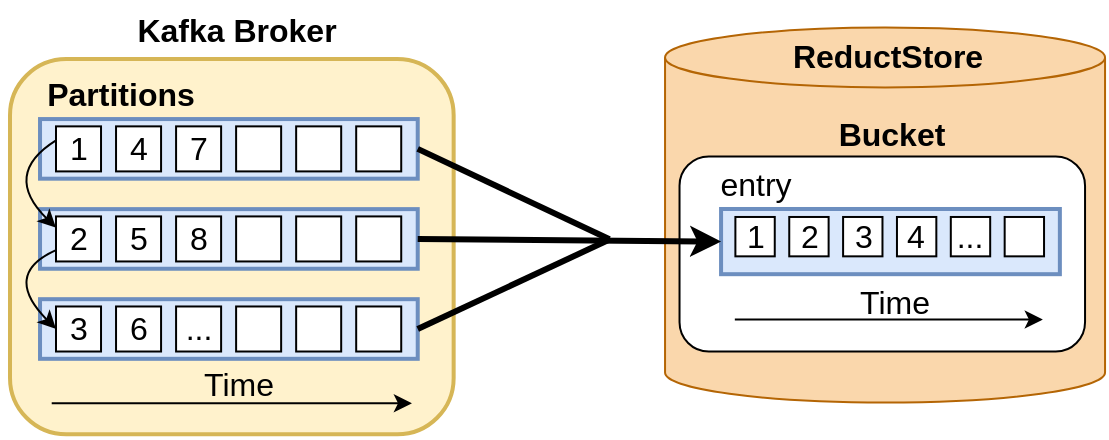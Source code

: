 <mxfile version="22.1.22" type="google">
  <diagram name="Page-1" id="jAifuNJDthCvdJXGJluR">
    <mxGraphModel grid="1" page="1" gridSize="10" guides="1" tooltips="1" connect="1" arrows="1" fold="1" pageScale="1" pageWidth="850" pageHeight="1100" math="0" shadow="0">
      <root>
        <mxCell id="0" />
        <mxCell id="1" parent="0" />
        <mxCell id="mfrZ8RxceW57AwsypyrB-18" value="" style="group" connectable="0" vertex="1" parent="1">
          <mxGeometry x="165.91" y="94.003" width="225.914" height="217.134" as="geometry" />
        </mxCell>
        <mxCell id="ZLIvic5A01CbYbalgH7_-54" value="Kafka Broker" style="text;html=1;align=center;verticalAlign=middle;resizable=0;points=[];autosize=1;strokeColor=none;fillColor=none;fontStyle=1;fontSize=16;container=0;" vertex="1" parent="mfrZ8RxceW57AwsypyrB-18">
          <mxGeometry x="57.582" width="120" height="30" as="geometry" />
        </mxCell>
        <mxCell id="ZLIvic5A01CbYbalgH7_-51" value="" style="whiteSpace=wrap;strokeWidth=2;verticalAlign=top;fillColor=#fff2cc;strokeColor=#d6b656;rounded=1;fontSize=16;container=0;" vertex="1" parent="mfrZ8RxceW57AwsypyrB-18">
          <mxGeometry x="4.095" y="29.514" width="221.819" height="187.619" as="geometry" />
        </mxCell>
        <mxCell id="ZLIvic5A01CbYbalgH7_-50" value="Partitions" style="text;html=1;align=center;verticalAlign=middle;resizable=0;points=[];autosize=1;strokeColor=none;fillColor=none;fontStyle=1;fontSize=16;container=0;" vertex="1" parent="mfrZ8RxceW57AwsypyrB-18">
          <mxGeometry x="9.483" y="32.019" width="100" height="30" as="geometry" />
        </mxCell>
        <mxCell id="ZLIvic5A01CbYbalgH7_-37" value="" style="whiteSpace=wrap;strokeWidth=2;fillColor=#dae8fc;strokeColor=#6c8ebf;horizontal=0;fontSize=16;container=0;" vertex="1" parent="mfrZ8RxceW57AwsypyrB-18">
          <mxGeometry x="19.104" y="149.591" width="188.851" height="29.809" as="geometry" />
        </mxCell>
        <mxCell id="ZLIvic5A01CbYbalgH7_-38" value="3" style="whiteSpace=wrap;html=1;aspect=fixed;fontSize=16;container=0;" vertex="1" parent="mfrZ8RxceW57AwsypyrB-18">
          <mxGeometry x="27.089" y="153.238" width="22.514" height="22.514" as="geometry" />
        </mxCell>
        <mxCell id="ZLIvic5A01CbYbalgH7_-39" value="6" style="whiteSpace=wrap;html=1;aspect=fixed;fontSize=16;container=0;" vertex="1" parent="mfrZ8RxceW57AwsypyrB-18">
          <mxGeometry x="57.109" y="153.238" width="22.514" height="22.514" as="geometry" />
        </mxCell>
        <mxCell id="ZLIvic5A01CbYbalgH7_-40" value="..." style="whiteSpace=wrap;html=1;aspect=fixed;fontSize=16;container=0;" vertex="1" parent="mfrZ8RxceW57AwsypyrB-18">
          <mxGeometry x="87.128" y="153.238" width="22.514" height="22.514" as="geometry" />
        </mxCell>
        <mxCell id="ZLIvic5A01CbYbalgH7_-41" value="" style="whiteSpace=wrap;html=1;aspect=fixed;fontSize=16;container=0;" vertex="1" parent="mfrZ8RxceW57AwsypyrB-18">
          <mxGeometry x="117.147" y="153.238" width="22.514" height="22.514" as="geometry" />
        </mxCell>
        <mxCell id="ZLIvic5A01CbYbalgH7_-42" value="" style="endArrow=classic;html=1;rounded=0;fontSize=16;" edge="1" parent="mfrZ8RxceW57AwsypyrB-18">
          <mxGeometry width="50" height="50" relative="1" as="geometry">
            <mxPoint x="24.943" y="201.621" as="sourcePoint" />
            <mxPoint x="205.058" y="201.621" as="targetPoint" />
          </mxGeometry>
        </mxCell>
        <mxCell id="ZLIvic5A01CbYbalgH7_-43" value="Time" style="edgeLabel;html=1;align=center;verticalAlign=middle;resizable=0;points=[];labelBackgroundColor=none;fontSize=16;container=0;" connectable="0" vertex="1" parent="ZLIvic5A01CbYbalgH7_-42">
          <mxGeometry x="-0.511" relative="1" as="geometry">
            <mxPoint x="49" y="-10" as="offset" />
          </mxGeometry>
        </mxCell>
        <mxCell id="ZLIvic5A01CbYbalgH7_-44" value="" style="whiteSpace=wrap;html=1;aspect=fixed;fontSize=16;container=0;" vertex="1" parent="mfrZ8RxceW57AwsypyrB-18">
          <mxGeometry x="177.185" y="153.238" width="22.514" height="22.514" as="geometry" />
        </mxCell>
        <mxCell id="ZLIvic5A01CbYbalgH7_-45" value="" style="whiteSpace=wrap;html=1;aspect=fixed;fontSize=16;container=0;" vertex="1" parent="mfrZ8RxceW57AwsypyrB-18">
          <mxGeometry x="147.166" y="153.238" width="22.514" height="22.514" as="geometry" />
        </mxCell>
        <mxCell id="ZLIvic5A01CbYbalgH7_-2" value="" style="whiteSpace=wrap;strokeWidth=2;fillColor=#dae8fc;strokeColor=#6c8ebf;horizontal=0;fontSize=16;container=0;" vertex="1" parent="mfrZ8RxceW57AwsypyrB-18">
          <mxGeometry x="19.104" y="59.533" width="188.851" height="29.809" as="geometry" />
        </mxCell>
        <mxCell id="ZLIvic5A01CbYbalgH7_-3" value="1" style="whiteSpace=wrap;html=1;aspect=fixed;fontSize=16;container=0;" vertex="1" parent="mfrZ8RxceW57AwsypyrB-18">
          <mxGeometry x="27.089" y="63.181" width="22.514" height="22.514" as="geometry" />
        </mxCell>
        <mxCell id="ZLIvic5A01CbYbalgH7_-4" value="4" style="whiteSpace=wrap;html=1;aspect=fixed;fontSize=16;container=0;" vertex="1" parent="mfrZ8RxceW57AwsypyrB-18">
          <mxGeometry x="57.109" y="63.181" width="22.514" height="22.514" as="geometry" />
        </mxCell>
        <mxCell id="ZLIvic5A01CbYbalgH7_-5" value="7" style="whiteSpace=wrap;html=1;aspect=fixed;fontSize=16;container=0;" vertex="1" parent="mfrZ8RxceW57AwsypyrB-18">
          <mxGeometry x="87.128" y="63.181" width="22.514" height="22.514" as="geometry" />
        </mxCell>
        <mxCell id="ZLIvic5A01CbYbalgH7_-6" value="" style="whiteSpace=wrap;html=1;aspect=fixed;fontSize=16;container=0;" vertex="1" parent="mfrZ8RxceW57AwsypyrB-18">
          <mxGeometry x="117.147" y="63.181" width="22.514" height="22.514" as="geometry" />
        </mxCell>
        <mxCell id="ZLIvic5A01CbYbalgH7_-8" value="" style="whiteSpace=wrap;html=1;aspect=fixed;fontSize=16;container=0;" vertex="1" parent="mfrZ8RxceW57AwsypyrB-18">
          <mxGeometry x="177.185" y="63.181" width="22.514" height="22.514" as="geometry" />
        </mxCell>
        <mxCell id="ZLIvic5A01CbYbalgH7_-9" value="" style="whiteSpace=wrap;html=1;aspect=fixed;fontSize=16;container=0;" vertex="1" parent="mfrZ8RxceW57AwsypyrB-18">
          <mxGeometry x="147.166" y="63.181" width="22.514" height="22.514" as="geometry" />
        </mxCell>
        <mxCell id="ZLIvic5A01CbYbalgH7_-27" value="" style="whiteSpace=wrap;strokeWidth=2;fillColor=#dae8fc;strokeColor=#6c8ebf;horizontal=0;fontSize=16;container=0;" vertex="1" parent="mfrZ8RxceW57AwsypyrB-18">
          <mxGeometry x="19.104" y="104.562" width="188.851" height="29.809" as="geometry" />
        </mxCell>
        <mxCell id="ZLIvic5A01CbYbalgH7_-28" value="2" style="whiteSpace=wrap;html=1;aspect=fixed;fontSize=16;container=0;" vertex="1" parent="mfrZ8RxceW57AwsypyrB-18">
          <mxGeometry x="27.089" y="108.209" width="22.514" height="22.514" as="geometry" />
        </mxCell>
        <mxCell id="ZLIvic5A01CbYbalgH7_-29" value="5" style="whiteSpace=wrap;html=1;aspect=fixed;fontSize=16;container=0;" vertex="1" parent="mfrZ8RxceW57AwsypyrB-18">
          <mxGeometry x="57.109" y="108.209" width="22.514" height="22.514" as="geometry" />
        </mxCell>
        <mxCell id="ZLIvic5A01CbYbalgH7_-30" value="8" style="whiteSpace=wrap;html=1;aspect=fixed;fontSize=16;container=0;" vertex="1" parent="mfrZ8RxceW57AwsypyrB-18">
          <mxGeometry x="87.128" y="108.209" width="22.514" height="22.514" as="geometry" />
        </mxCell>
        <mxCell id="ZLIvic5A01CbYbalgH7_-31" value="" style="whiteSpace=wrap;html=1;aspect=fixed;fontSize=16;container=0;" vertex="1" parent="mfrZ8RxceW57AwsypyrB-18">
          <mxGeometry x="117.147" y="108.209" width="22.514" height="22.514" as="geometry" />
        </mxCell>
        <mxCell id="ZLIvic5A01CbYbalgH7_-34" value="" style="whiteSpace=wrap;html=1;aspect=fixed;fontSize=16;container=0;" vertex="1" parent="mfrZ8RxceW57AwsypyrB-18">
          <mxGeometry x="177.185" y="108.209" width="22.514" height="22.514" as="geometry" />
        </mxCell>
        <mxCell id="ZLIvic5A01CbYbalgH7_-35" value="" style="whiteSpace=wrap;html=1;aspect=fixed;fontSize=16;container=0;" vertex="1" parent="mfrZ8RxceW57AwsypyrB-18">
          <mxGeometry x="147.166" y="108.209" width="22.514" height="22.514" as="geometry" />
        </mxCell>
        <mxCell id="mfrZ8RxceW57AwsypyrB-11" value="" style="curved=1;endArrow=classic;html=1;rounded=0;entryX=0;entryY=0.25;entryDx=0;entryDy=0;" edge="1" parent="mfrZ8RxceW57AwsypyrB-18" target="ZLIvic5A01CbYbalgH7_-28">
          <mxGeometry width="50" height="50" relative="1" as="geometry">
            <mxPoint x="27.09" y="70.147" as="sourcePoint" />
            <mxPoint x="17.09" y="180.147" as="targetPoint" />
            <Array as="points">
              <mxPoint y="87.067" />
            </Array>
          </mxGeometry>
        </mxCell>
        <mxCell id="mfrZ8RxceW57AwsypyrB-16" value="" style="curved=1;endArrow=classic;html=1;rounded=0;entryX=0;entryY=0.5;entryDx=0;entryDy=0;exitX=0;exitY=0.75;exitDx=0;exitDy=0;" edge="1" parent="mfrZ8RxceW57AwsypyrB-18" source="ZLIvic5A01CbYbalgH7_-28" target="ZLIvic5A01CbYbalgH7_-38">
          <mxGeometry width="50" height="50" relative="1" as="geometry">
            <mxPoint x="-12.91" y="117.067" as="sourcePoint" />
            <mxPoint x="-12.896" y="160.482" as="targetPoint" />
            <Array as="points">
              <mxPoint y="137.067" />
            </Array>
          </mxGeometry>
        </mxCell>
        <mxCell id="mfrZ8RxceW57AwsypyrB-19" value="" style="group" connectable="0" vertex="1" parent="1">
          <mxGeometry x="497.526" y="107.691" width="220.0" height="187.62" as="geometry" />
        </mxCell>
        <mxCell id="ZLIvic5A01CbYbalgH7_-60" value="" style="shape=cylinder3;whiteSpace=wrap;html=1;boundedLbl=1;backgroundOutline=1;size=15;fillColor=#fad7ac;strokeColor=#b46504;container=0;" vertex="1" parent="mfrZ8RxceW57AwsypyrB-19">
          <mxGeometry width="220" height="187.62" as="geometry" />
        </mxCell>
        <mxCell id="ZLIvic5A01CbYbalgH7_-85" value="&lt;b&gt;ReductStore&lt;/b&gt;" style="text;html=1;strokeColor=none;fillColor=none;align=center;verticalAlign=middle;whiteSpace=wrap;rounded=0;fontSize=16;container=0;" vertex="1" parent="mfrZ8RxceW57AwsypyrB-19">
          <mxGeometry x="83.067" y="3" width="56.496" height="22.514" as="geometry" />
        </mxCell>
        <mxCell id="ZLIvic5A01CbYbalgH7_-61" value="" style="rounded=1;whiteSpace=wrap;html=1;fontSize=16;container=0;" vertex="1" parent="mfrZ8RxceW57AwsypyrB-19">
          <mxGeometry x="7.24" y="64.54" width="202.76" height="97.559" as="geometry" />
        </mxCell>
        <mxCell id="ZLIvic5A01CbYbalgH7_-67" value="entry" style="text;html=1;strokeColor=none;fillColor=none;align=center;verticalAlign=middle;whiteSpace=wrap;rounded=0;fontSize=16;container=0;" vertex="1" parent="mfrZ8RxceW57AwsypyrB-19">
          <mxGeometry x="21.942" y="67.291" width="48.448" height="22.514" as="geometry" />
        </mxCell>
        <mxCell id="ZLIvic5A01CbYbalgH7_-80" value="Bucket" style="text;html=1;strokeColor=none;fillColor=none;align=center;verticalAlign=middle;whiteSpace=wrap;rounded=0;fontSize=16;fontStyle=1;container=0;" vertex="1" parent="mfrZ8RxceW57AwsypyrB-19">
          <mxGeometry x="67.55" y="42.025" width="92.4" height="22.514" as="geometry" />
        </mxCell>
        <mxCell id="ZLIvic5A01CbYbalgH7_-101" value="" style="endArrow=classic;html=1;rounded=0;fontSize=16;" edge="1" parent="mfrZ8RxceW57AwsypyrB-19">
          <mxGeometry width="50" height="50" relative="1" as="geometry">
            <mxPoint x="34.891" y="146.087" as="sourcePoint" />
            <mxPoint x="188.891" y="146.087" as="targetPoint" />
          </mxGeometry>
        </mxCell>
        <mxCell id="ZLIvic5A01CbYbalgH7_-102" value="Time" style="edgeLabel;html=1;align=center;verticalAlign=middle;resizable=0;points=[];labelBackgroundColor=none;fontSize=16;container=0;" connectable="0" vertex="1" parent="ZLIvic5A01CbYbalgH7_-101">
          <mxGeometry x="-0.511" relative="1" as="geometry">
            <mxPoint x="42" y="-9" as="offset" />
          </mxGeometry>
        </mxCell>
        <mxCell id="ZLIvic5A01CbYbalgH7_-93" value="" style="whiteSpace=wrap;strokeWidth=2;fillColor=#dae8fc;strokeColor=#6c8ebf;horizontal=0;fontSize=16;container=0;" vertex="1" parent="mfrZ8RxceW57AwsypyrB-19">
          <mxGeometry x="28.008" y="90.805" width="169.4" height="32.602" as="geometry" />
        </mxCell>
        <mxCell id="ZLIvic5A01CbYbalgH7_-94" value="1" style="whiteSpace=wrap;html=1;aspect=fixed;fontSize=16;container=0;" vertex="1" parent="mfrZ8RxceW57AwsypyrB-19">
          <mxGeometry x="35.17" y="94.794" width="19.683" height="19.683" as="geometry" />
        </mxCell>
        <mxCell id="ZLIvic5A01CbYbalgH7_-95" value="2" style="whiteSpace=wrap;html=1;aspect=fixed;fontSize=16;container=0;" vertex="1" parent="mfrZ8RxceW57AwsypyrB-19">
          <mxGeometry x="62.098" y="94.794" width="19.683" height="19.683" as="geometry" />
        </mxCell>
        <mxCell id="ZLIvic5A01CbYbalgH7_-96" value="3" style="whiteSpace=wrap;html=1;aspect=fixed;fontSize=16;container=0;" vertex="1" parent="mfrZ8RxceW57AwsypyrB-19">
          <mxGeometry x="89.025" y="94.794" width="19.683" height="19.683" as="geometry" />
        </mxCell>
        <mxCell id="ZLIvic5A01CbYbalgH7_-97" value="4" style="whiteSpace=wrap;html=1;aspect=fixed;fontSize=16;container=0;" vertex="1" parent="mfrZ8RxceW57AwsypyrB-19">
          <mxGeometry x="115.953" y="94.794" width="19.683" height="19.683" as="geometry" />
        </mxCell>
        <mxCell id="ZLIvic5A01CbYbalgH7_-98" value="" style="whiteSpace=wrap;html=1;aspect=fixed;fontSize=16;container=0;" vertex="1" parent="mfrZ8RxceW57AwsypyrB-19">
          <mxGeometry x="169.807" y="94.794" width="19.683" height="19.683" as="geometry" />
        </mxCell>
        <mxCell id="ZLIvic5A01CbYbalgH7_-99" value="..." style="whiteSpace=wrap;html=1;aspect=fixed;fontSize=16;container=0;" vertex="1" parent="mfrZ8RxceW57AwsypyrB-19">
          <mxGeometry x="142.88" y="94.794" width="19.683" height="19.683" as="geometry" />
        </mxCell>
        <mxCell id="mfrZ8RxceW57AwsypyrB-10" value="" style="endArrow=none;html=1;rounded=0;strokeWidth=3;exitX=1;exitY=0.5;exitDx=0;exitDy=0;endFill=0;entryX=-0.001;entryY=0.582;entryDx=0;entryDy=0;entryPerimeter=0;" edge="1" parent="1" source="ZLIvic5A01CbYbalgH7_-2">
          <mxGeometry width="50" height="50" relative="1" as="geometry">
            <mxPoint x="360" y="180" as="sourcePoint" />
            <mxPoint x="469.739" y="213.654" as="targetPoint" />
          </mxGeometry>
        </mxCell>
        <mxCell id="mfrZ8RxceW57AwsypyrB-12" value="" style="endArrow=classic;html=1;rounded=0;strokeWidth=3;exitX=1;exitY=0.5;exitDx=0;exitDy=0;entryX=0;entryY=0.5;entryDx=0;entryDy=0;" edge="1" parent="1" source="ZLIvic5A01CbYbalgH7_-27" target="ZLIvic5A01CbYbalgH7_-93">
          <mxGeometry width="50" height="50" relative="1" as="geometry">
            <mxPoint x="328" y="177" as="sourcePoint" />
            <mxPoint x="460" y="230" as="targetPoint" />
          </mxGeometry>
        </mxCell>
        <mxCell id="mfrZ8RxceW57AwsypyrB-13" value="" style="endArrow=none;html=1;rounded=0;strokeWidth=3;exitX=1;exitY=0.5;exitDx=0;exitDy=0;endFill=0;entryX=-0.002;entryY=0.583;entryDx=0;entryDy=0;entryPerimeter=0;" edge="1" parent="1" source="ZLIvic5A01CbYbalgH7_-37">
          <mxGeometry width="50" height="50" relative="1" as="geometry">
            <mxPoint x="328" y="222" as="sourcePoint" />
            <mxPoint x="469.477" y="213.902" as="targetPoint" />
          </mxGeometry>
        </mxCell>
      </root>
    </mxGraphModel>
  </diagram>
</mxfile>
